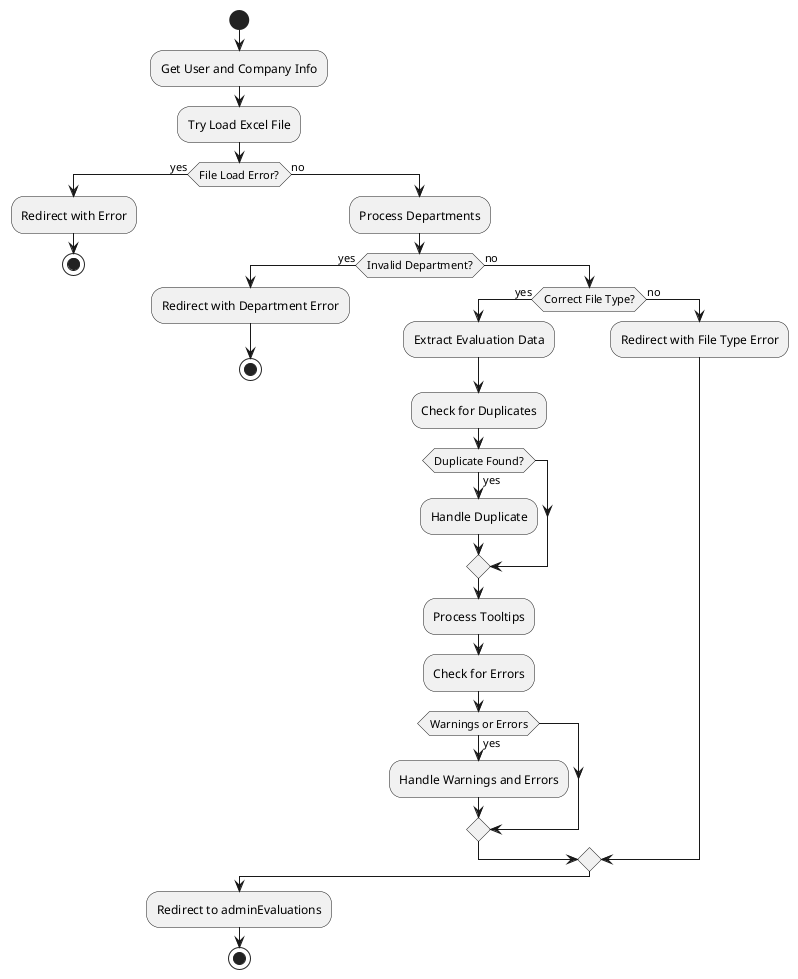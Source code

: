 @startuml
start
:Get User and Company Info;
:Try Load Excel File;
if (File Load Error?) then (yes)
  :Redirect with Error;
  stop
else (no)
  :Process Departments;
  if (Invalid Department?) then (yes)
    :Redirect with Department Error;
    stop
  else (no)
    if (Correct File Type?) then (yes)
      :Extract Evaluation Data;
      :Check for Duplicates;
      if (Duplicate Found?) then (yes)
        :Handle Duplicate;
      endif
      :Process Tooltips;
      :Check for Errors;
      if (Warnings or Errors) then (yes)
        :Handle Warnings and Errors;
      endif
    else (no)
      :Redirect with File Type Error;
    endif
  endif
endif
:Redirect to adminEvaluations;
stop
@enduml
